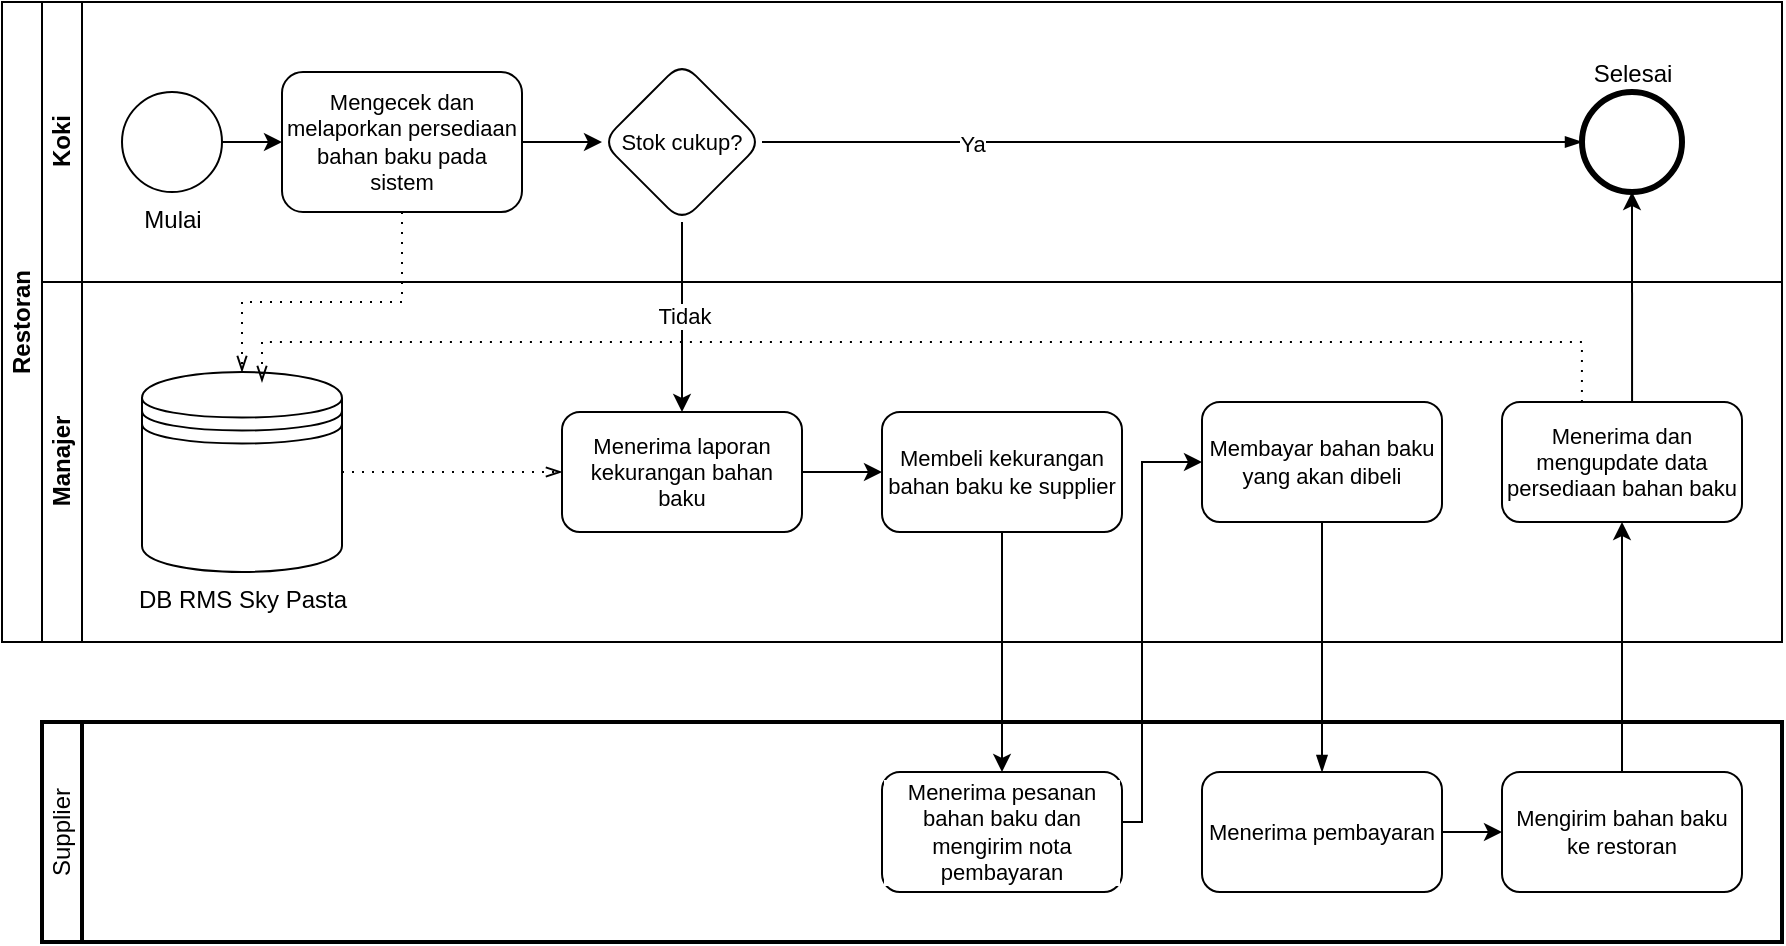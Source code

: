<mxfile version="22.1.11" type="github">
  <diagram name="Halaman-1" id="wMkbcBnMJ55JkTa6t_N-">
    <mxGraphModel dx="880" dy="468" grid="1" gridSize="10" guides="1" tooltips="1" connect="1" arrows="1" fold="1" page="1" pageScale="1" pageWidth="827" pageHeight="1169" math="0" shadow="0">
      <root>
        <mxCell id="0" />
        <mxCell id="1" parent="0" />
        <mxCell id="m-GXdayzh-Qklv4Gkk49-1" value="Restoran" style="swimlane;html=1;childLayout=stackLayout;resizeParent=1;resizeParentMax=0;horizontal=0;startSize=20;horizontalStack=0;whiteSpace=wrap;" vertex="1" parent="1">
          <mxGeometry x="40" y="40" width="890" height="320" as="geometry" />
        </mxCell>
        <mxCell id="m-GXdayzh-Qklv4Gkk49-2" value="Koki" style="swimlane;html=1;startSize=20;horizontal=0;" vertex="1" parent="m-GXdayzh-Qklv4Gkk49-1">
          <mxGeometry x="20" width="870" height="140" as="geometry" />
        </mxCell>
        <mxCell id="m-GXdayzh-Qklv4Gkk49-7" value="Mengecek dan melaporkan persediaan bahan baku pada sistem" style="rounded=1;whiteSpace=wrap;html=1;verticalAlign=middle;labelBackgroundColor=#ffffff;labelPosition=center;verticalLabelPosition=middle;align=center;fontSize=11;" vertex="1" parent="m-GXdayzh-Qklv4Gkk49-2">
          <mxGeometry x="120" y="35" width="120" height="70" as="geometry" />
        </mxCell>
        <mxCell id="m-GXdayzh-Qklv4Gkk49-6" value="Mulai" style="points=[[0.145,0.145,0],[0.5,0,0],[0.855,0.145,0],[1,0.5,0],[0.855,0.855,0],[0.5,1,0],[0.145,0.855,0],[0,0.5,0]];shape=mxgraph.bpmn.event;html=1;verticalLabelPosition=bottom;labelBackgroundColor=#ffffff;verticalAlign=top;align=center;perimeter=ellipsePerimeter;outlineConnect=0;aspect=fixed;outline=standard;symbol=general;" vertex="1" parent="m-GXdayzh-Qklv4Gkk49-2">
          <mxGeometry x="40" y="45" width="50" height="50" as="geometry" />
        </mxCell>
        <mxCell id="m-GXdayzh-Qklv4Gkk49-8" value="" style="edgeStyle=orthogonalEdgeStyle;rounded=0;orthogonalLoop=1;jettySize=auto;html=1;" edge="1" parent="m-GXdayzh-Qklv4Gkk49-2" source="m-GXdayzh-Qklv4Gkk49-6" target="m-GXdayzh-Qklv4Gkk49-7">
          <mxGeometry relative="1" as="geometry" />
        </mxCell>
        <mxCell id="m-GXdayzh-Qklv4Gkk49-13" value="Stok cukup?" style="rhombus;whiteSpace=wrap;html=1;verticalAlign=middle;rounded=1;labelBackgroundColor=#ffffff;labelPosition=center;verticalLabelPosition=middle;align=center;fontSize=11;" vertex="1" parent="m-GXdayzh-Qklv4Gkk49-2">
          <mxGeometry x="280" y="30" width="80" height="80" as="geometry" />
        </mxCell>
        <mxCell id="m-GXdayzh-Qklv4Gkk49-14" value="" style="edgeStyle=orthogonalEdgeStyle;rounded=0;orthogonalLoop=1;jettySize=auto;html=1;" edge="1" parent="m-GXdayzh-Qklv4Gkk49-2" source="m-GXdayzh-Qklv4Gkk49-7" target="m-GXdayzh-Qklv4Gkk49-13">
          <mxGeometry relative="1" as="geometry" />
        </mxCell>
        <mxCell id="m-GXdayzh-Qklv4Gkk49-47" value="Selesai" style="points=[[0.145,0.145,0],[0.5,0,0],[0.855,0.145,0],[1,0.5,0],[0.855,0.855,0],[0.5,1,0],[0.145,0.855,0],[0,0.5,0]];shape=mxgraph.bpmn.event;html=1;verticalLabelPosition=top;labelBackgroundColor=#ffffff;verticalAlign=bottom;align=center;perimeter=ellipsePerimeter;outlineConnect=0;aspect=fixed;outline=end;symbol=terminate2;labelPosition=center;" vertex="1" parent="m-GXdayzh-Qklv4Gkk49-2">
          <mxGeometry x="770" y="45" width="50" height="50" as="geometry" />
        </mxCell>
        <mxCell id="m-GXdayzh-Qklv4Gkk49-48" value="" style="edgeStyle=elbowEdgeStyle;fontSize=12;html=1;endArrow=blockThin;endFill=1;rounded=0;exitX=1;exitY=0.5;exitDx=0;exitDy=0;entryX=0;entryY=0.5;entryDx=0;entryDy=0;entryPerimeter=0;" edge="1" parent="m-GXdayzh-Qklv4Gkk49-2" source="m-GXdayzh-Qklv4Gkk49-13" target="m-GXdayzh-Qklv4Gkk49-47">
          <mxGeometry width="160" relative="1" as="geometry">
            <mxPoint x="410" y="210" as="sourcePoint" />
            <mxPoint x="570" y="210" as="targetPoint" />
          </mxGeometry>
        </mxCell>
        <mxCell id="m-GXdayzh-Qklv4Gkk49-51" value="Ya" style="edgeLabel;html=1;align=center;verticalAlign=middle;resizable=0;points=[];" vertex="1" connectable="0" parent="m-GXdayzh-Qklv4Gkk49-48">
          <mxGeometry x="-0.488" y="-1" relative="1" as="geometry">
            <mxPoint as="offset" />
          </mxGeometry>
        </mxCell>
        <mxCell id="m-GXdayzh-Qklv4Gkk49-10" value="" style="edgeStyle=elbowEdgeStyle;fontSize=12;html=1;endFill=0;startFill=0;endSize=6;startSize=6;dashed=1;dashPattern=1 4;endArrow=openThin;startArrow=none;rounded=0;exitX=0.5;exitY=1;exitDx=0;exitDy=0;entryX=0.5;entryY=0;entryDx=0;entryDy=0;elbow=vertical;" edge="1" parent="m-GXdayzh-Qklv4Gkk49-1" source="m-GXdayzh-Qklv4Gkk49-7" target="m-GXdayzh-Qklv4Gkk49-9">
          <mxGeometry width="160" relative="1" as="geometry">
            <mxPoint x="290" y="570" as="sourcePoint" />
            <mxPoint x="209.96" y="553.01" as="targetPoint" />
            <Array as="points">
              <mxPoint x="140" y="150" />
            </Array>
          </mxGeometry>
        </mxCell>
        <mxCell id="m-GXdayzh-Qklv4Gkk49-40" value="" style="edgeStyle=orthogonalEdgeStyle;rounded=0;orthogonalLoop=1;jettySize=auto;html=1;" edge="1" parent="m-GXdayzh-Qklv4Gkk49-1" source="m-GXdayzh-Qklv4Gkk49-13" target="m-GXdayzh-Qklv4Gkk49-37">
          <mxGeometry relative="1" as="geometry" />
        </mxCell>
        <mxCell id="m-GXdayzh-Qklv4Gkk49-52" value="Tidak" style="edgeLabel;html=1;align=center;verticalAlign=middle;resizable=0;points=[];" vertex="1" connectable="0" parent="m-GXdayzh-Qklv4Gkk49-40">
          <mxGeometry x="-0.011" y="1" relative="1" as="geometry">
            <mxPoint as="offset" />
          </mxGeometry>
        </mxCell>
        <mxCell id="m-GXdayzh-Qklv4Gkk49-3" value="Manajer" style="swimlane;html=1;startSize=20;horizontal=0;" vertex="1" parent="m-GXdayzh-Qklv4Gkk49-1">
          <mxGeometry x="20" y="140" width="870" height="180" as="geometry" />
        </mxCell>
        <mxCell id="m-GXdayzh-Qklv4Gkk49-25" value="Membayar bahan baku yang akan dibeli" style="rounded=1;whiteSpace=wrap;html=1;fontSize=11;labelBackgroundColor=#ffffff;" vertex="1" parent="m-GXdayzh-Qklv4Gkk49-3">
          <mxGeometry x="580" y="60" width="120" height="60" as="geometry" />
        </mxCell>
        <mxCell id="m-GXdayzh-Qklv4Gkk49-31" value="Menerima dan mengupdate data persediaan bahan baku" style="rounded=1;whiteSpace=wrap;html=1;fontSize=11;labelBackgroundColor=#ffffff;" vertex="1" parent="m-GXdayzh-Qklv4Gkk49-3">
          <mxGeometry x="730" y="60" width="120" height="60" as="geometry" />
        </mxCell>
        <mxCell id="m-GXdayzh-Qklv4Gkk49-9" value="DB RMS Sky Pasta" style="shape=datastore;html=1;labelPosition=center;verticalLabelPosition=bottom;align=center;verticalAlign=top;" vertex="1" parent="m-GXdayzh-Qklv4Gkk49-3">
          <mxGeometry x="50" y="45" width="100" height="100" as="geometry" />
        </mxCell>
        <mxCell id="m-GXdayzh-Qklv4Gkk49-15" value="Membeli kekurangan bahan baku ke supplier" style="rounded=1;whiteSpace=wrap;html=1;fontSize=11;labelBackgroundColor=#ffffff;" vertex="1" parent="m-GXdayzh-Qklv4Gkk49-3">
          <mxGeometry x="420" y="65" width="120" height="60" as="geometry" />
        </mxCell>
        <mxCell id="m-GXdayzh-Qklv4Gkk49-43" value="" style="edgeStyle=orthogonalEdgeStyle;rounded=0;orthogonalLoop=1;jettySize=auto;html=1;" edge="1" parent="m-GXdayzh-Qklv4Gkk49-3" source="m-GXdayzh-Qklv4Gkk49-37" target="m-GXdayzh-Qklv4Gkk49-15">
          <mxGeometry relative="1" as="geometry" />
        </mxCell>
        <mxCell id="m-GXdayzh-Qklv4Gkk49-37" value="Menerima laporan kekurangan bahan baku" style="rounded=1;whiteSpace=wrap;html=1;fontSize=11;labelBackgroundColor=#ffffff;" vertex="1" parent="m-GXdayzh-Qklv4Gkk49-3">
          <mxGeometry x="260" y="65" width="120" height="60" as="geometry" />
        </mxCell>
        <mxCell id="m-GXdayzh-Qklv4Gkk49-44" value="" style="edgeStyle=elbowEdgeStyle;fontSize=12;html=1;endFill=0;startFill=0;endSize=6;startSize=6;dashed=1;dashPattern=1 4;endArrow=openThin;startArrow=none;rounded=0;exitX=1;exitY=0.5;exitDx=0;exitDy=0;entryX=0;entryY=0.5;entryDx=0;entryDy=0;" edge="1" parent="m-GXdayzh-Qklv4Gkk49-3" source="m-GXdayzh-Qklv4Gkk49-9" target="m-GXdayzh-Qklv4Gkk49-37">
          <mxGeometry width="160" relative="1" as="geometry">
            <mxPoint x="340" y="70" as="sourcePoint" />
            <mxPoint x="500" y="70" as="targetPoint" />
          </mxGeometry>
        </mxCell>
        <mxCell id="m-GXdayzh-Qklv4Gkk49-45" value="" style="edgeStyle=elbowEdgeStyle;fontSize=12;html=1;endFill=0;startFill=0;endSize=6;startSize=6;dashed=1;dashPattern=1 4;endArrow=openThin;startArrow=none;rounded=0;exitX=0.333;exitY=0;exitDx=0;exitDy=0;exitPerimeter=0;entryX=0.6;entryY=0.05;entryDx=0;entryDy=0;entryPerimeter=0;" edge="1" parent="m-GXdayzh-Qklv4Gkk49-3" source="m-GXdayzh-Qklv4Gkk49-31" target="m-GXdayzh-Qklv4Gkk49-9">
          <mxGeometry width="160" relative="1" as="geometry">
            <mxPoint x="360" y="70" as="sourcePoint" />
            <mxPoint x="520" y="70" as="targetPoint" />
            <Array as="points">
              <mxPoint x="458" y="30" />
            </Array>
          </mxGeometry>
        </mxCell>
        <mxCell id="m-GXdayzh-Qklv4Gkk49-50" value="" style="edgeStyle=orthogonalEdgeStyle;rounded=0;orthogonalLoop=1;jettySize=auto;html=1;exitX=0.542;exitY=0;exitDx=0;exitDy=0;exitPerimeter=0;" edge="1" parent="m-GXdayzh-Qklv4Gkk49-1" source="m-GXdayzh-Qklv4Gkk49-31" target="m-GXdayzh-Qklv4Gkk49-47">
          <mxGeometry relative="1" as="geometry" />
        </mxCell>
        <mxCell id="m-GXdayzh-Qklv4Gkk49-5" value="Supplier" style="swimlane;html=1;startSize=20;fontStyle=0;collapsible=0;horizontal=0;swimlaneLine=1;swimlaneFillColor=#ffffff;strokeWidth=2;whiteSpace=wrap;" vertex="1" parent="1">
          <mxGeometry x="60" y="400" width="870" height="110" as="geometry" />
        </mxCell>
        <mxCell id="m-GXdayzh-Qklv4Gkk49-30" value="" style="edgeStyle=orthogonalEdgeStyle;rounded=0;orthogonalLoop=1;jettySize=auto;html=1;" edge="1" parent="m-GXdayzh-Qklv4Gkk49-5" source="m-GXdayzh-Qklv4Gkk49-27" target="m-GXdayzh-Qklv4Gkk49-29">
          <mxGeometry relative="1" as="geometry" />
        </mxCell>
        <mxCell id="m-GXdayzh-Qklv4Gkk49-27" value="Menerima pembayaran" style="rounded=1;whiteSpace=wrap;html=1;fontSize=11;labelBackgroundColor=#ffffff;" vertex="1" parent="m-GXdayzh-Qklv4Gkk49-5">
          <mxGeometry x="580" y="25" width="120" height="60" as="geometry" />
        </mxCell>
        <mxCell id="m-GXdayzh-Qklv4Gkk49-29" value="Mengirim bahan baku ke restoran" style="rounded=1;whiteSpace=wrap;html=1;fontSize=11;labelBackgroundColor=#ffffff;" vertex="1" parent="m-GXdayzh-Qklv4Gkk49-5">
          <mxGeometry x="730" y="25" width="120" height="60" as="geometry" />
        </mxCell>
        <mxCell id="m-GXdayzh-Qklv4Gkk49-23" value="Menerima pesanan bahan baku dan mengirim nota pembayaran" style="rounded=1;whiteSpace=wrap;html=1;fontSize=11;labelBackgroundColor=#ffffff;" vertex="1" parent="m-GXdayzh-Qklv4Gkk49-5">
          <mxGeometry x="420" y="25" width="120" height="60" as="geometry" />
        </mxCell>
        <mxCell id="m-GXdayzh-Qklv4Gkk49-32" value="" style="edgeStyle=orthogonalEdgeStyle;rounded=0;orthogonalLoop=1;jettySize=auto;html=1;" edge="1" parent="1" source="m-GXdayzh-Qklv4Gkk49-29" target="m-GXdayzh-Qklv4Gkk49-31">
          <mxGeometry relative="1" as="geometry" />
        </mxCell>
        <mxCell id="m-GXdayzh-Qklv4Gkk49-26" value="" style="edgeStyle=orthogonalEdgeStyle;rounded=0;orthogonalLoop=1;jettySize=auto;html=1;entryX=0;entryY=0.5;entryDx=0;entryDy=0;" edge="1" parent="1" source="m-GXdayzh-Qklv4Gkk49-23" target="m-GXdayzh-Qklv4Gkk49-25">
          <mxGeometry relative="1" as="geometry">
            <Array as="points">
              <mxPoint x="610" y="450" />
              <mxPoint x="610" y="270" />
            </Array>
          </mxGeometry>
        </mxCell>
        <mxCell id="m-GXdayzh-Qklv4Gkk49-24" value="" style="edgeStyle=orthogonalEdgeStyle;rounded=0;orthogonalLoop=1;jettySize=auto;html=1;" edge="1" parent="1" source="m-GXdayzh-Qklv4Gkk49-15" target="m-GXdayzh-Qklv4Gkk49-23">
          <mxGeometry relative="1" as="geometry" />
        </mxCell>
        <mxCell id="m-GXdayzh-Qklv4Gkk49-41" value="" style="edgeStyle=elbowEdgeStyle;fontSize=12;html=1;endArrow=blockThin;endFill=1;rounded=0;exitX=0.5;exitY=1;exitDx=0;exitDy=0;elbow=vertical;entryX=0.5;entryY=0;entryDx=0;entryDy=0;" edge="1" parent="1" source="m-GXdayzh-Qklv4Gkk49-25" target="m-GXdayzh-Qklv4Gkk49-27">
          <mxGeometry width="160" relative="1" as="geometry">
            <mxPoint x="640" y="350" as="sourcePoint" />
            <mxPoint x="700" y="420" as="targetPoint" />
            <Array as="points">
              <mxPoint x="690" y="380" />
            </Array>
          </mxGeometry>
        </mxCell>
      </root>
    </mxGraphModel>
  </diagram>
</mxfile>
